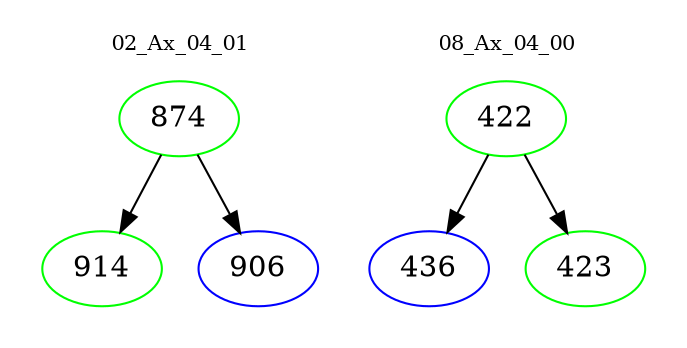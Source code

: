 digraph{
subgraph cluster_0 {
color = white
label = "02_Ax_04_01";
fontsize=10;
T0_874 [label="874", color="green"]
T0_874 -> T0_914 [color="black"]
T0_914 [label="914", color="green"]
T0_874 -> T0_906 [color="black"]
T0_906 [label="906", color="blue"]
}
subgraph cluster_1 {
color = white
label = "08_Ax_04_00";
fontsize=10;
T1_422 [label="422", color="green"]
T1_422 -> T1_436 [color="black"]
T1_436 [label="436", color="blue"]
T1_422 -> T1_423 [color="black"]
T1_423 [label="423", color="green"]
}
}
